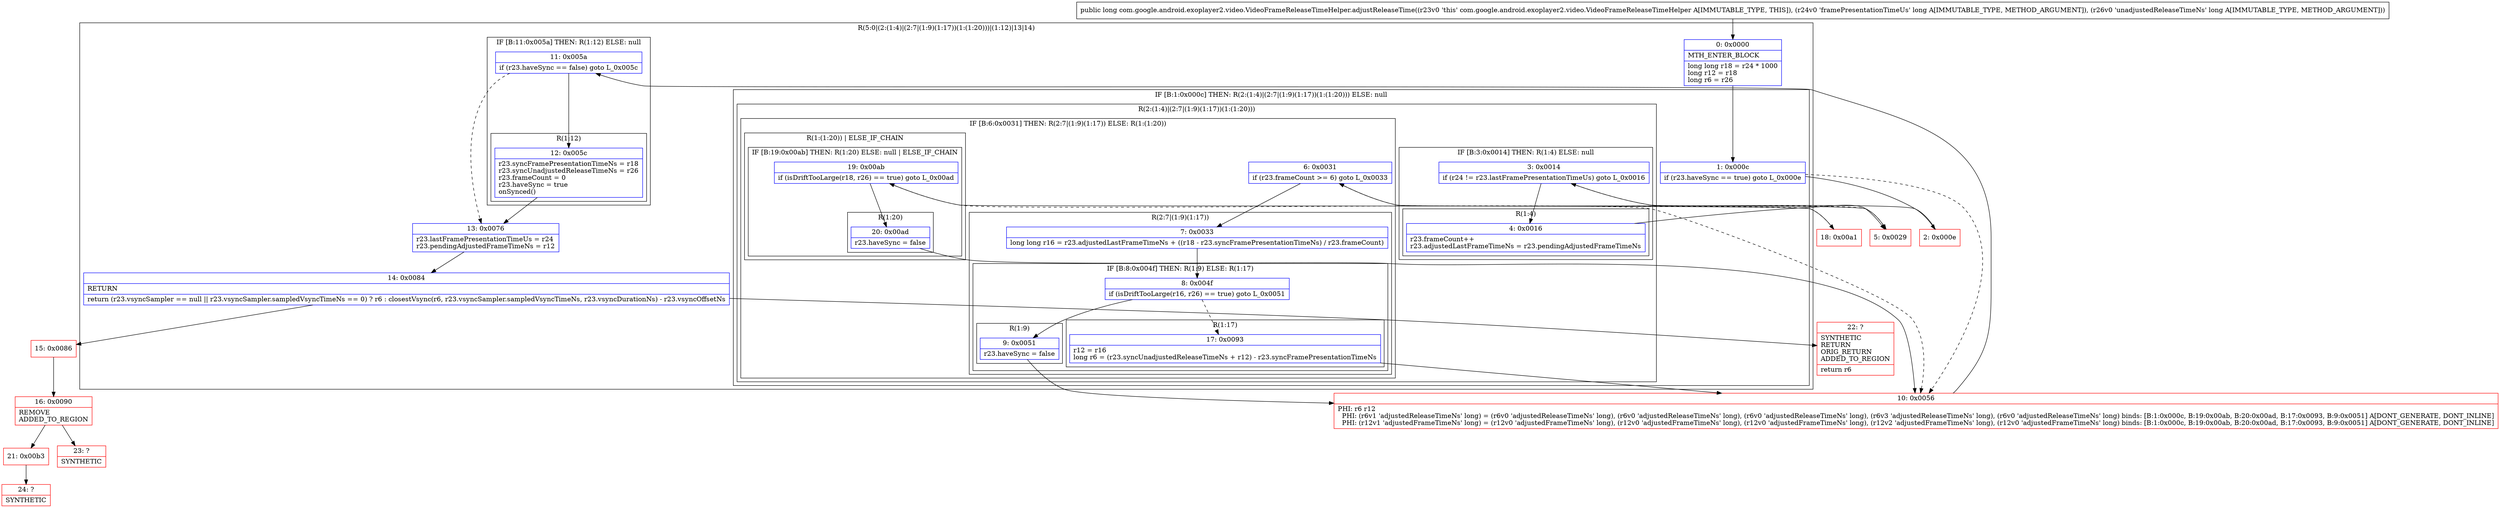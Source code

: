 digraph "CFG forcom.google.android.exoplayer2.video.VideoFrameReleaseTimeHelper.adjustReleaseTime(JJ)J" {
subgraph cluster_Region_1172765001 {
label = "R(5:0|(2:(1:4)|(2:7|(1:9)(1:17))(1:(1:20)))|(1:12)|13|14)";
node [shape=record,color=blue];
Node_0 [shape=record,label="{0\:\ 0x0000|MTH_ENTER_BLOCK\l|long long r18 = r24 * 1000\llong r12 = r18\llong r6 = r26\l}"];
subgraph cluster_IfRegion_1937679603 {
label = "IF [B:1:0x000c] THEN: R(2:(1:4)|(2:7|(1:9)(1:17))(1:(1:20))) ELSE: null";
node [shape=record,color=blue];
Node_1 [shape=record,label="{1\:\ 0x000c|if (r23.haveSync == true) goto L_0x000e\l}"];
subgraph cluster_Region_743560637 {
label = "R(2:(1:4)|(2:7|(1:9)(1:17))(1:(1:20)))";
node [shape=record,color=blue];
subgraph cluster_IfRegion_1640291982 {
label = "IF [B:3:0x0014] THEN: R(1:4) ELSE: null";
node [shape=record,color=blue];
Node_3 [shape=record,label="{3\:\ 0x0014|if (r24 != r23.lastFramePresentationTimeUs) goto L_0x0016\l}"];
subgraph cluster_Region_1549385732 {
label = "R(1:4)";
node [shape=record,color=blue];
Node_4 [shape=record,label="{4\:\ 0x0016|r23.frameCount++\lr23.adjustedLastFrameTimeNs = r23.pendingAdjustedFrameTimeNs\l}"];
}
}
subgraph cluster_IfRegion_1510391360 {
label = "IF [B:6:0x0031] THEN: R(2:7|(1:9)(1:17)) ELSE: R(1:(1:20))";
node [shape=record,color=blue];
Node_6 [shape=record,label="{6\:\ 0x0031|if (r23.frameCount \>= 6) goto L_0x0033\l}"];
subgraph cluster_Region_2058618302 {
label = "R(2:7|(1:9)(1:17))";
node [shape=record,color=blue];
Node_7 [shape=record,label="{7\:\ 0x0033|long long r16 = r23.adjustedLastFrameTimeNs + ((r18 \- r23.syncFramePresentationTimeNs) \/ r23.frameCount)\l}"];
subgraph cluster_IfRegion_749398269 {
label = "IF [B:8:0x004f] THEN: R(1:9) ELSE: R(1:17)";
node [shape=record,color=blue];
Node_8 [shape=record,label="{8\:\ 0x004f|if (isDriftTooLarge(r16, r26) == true) goto L_0x0051\l}"];
subgraph cluster_Region_2027447424 {
label = "R(1:9)";
node [shape=record,color=blue];
Node_9 [shape=record,label="{9\:\ 0x0051|r23.haveSync = false\l}"];
}
subgraph cluster_Region_1986632315 {
label = "R(1:17)";
node [shape=record,color=blue];
Node_17 [shape=record,label="{17\:\ 0x0093|r12 = r16\llong r6 = (r23.syncUnadjustedReleaseTimeNs + r12) \- r23.syncFramePresentationTimeNs\l}"];
}
}
}
subgraph cluster_Region_1068492219 {
label = "R(1:(1:20)) | ELSE_IF_CHAIN\l";
node [shape=record,color=blue];
subgraph cluster_IfRegion_1473420584 {
label = "IF [B:19:0x00ab] THEN: R(1:20) ELSE: null | ELSE_IF_CHAIN\l";
node [shape=record,color=blue];
Node_19 [shape=record,label="{19\:\ 0x00ab|if (isDriftTooLarge(r18, r26) == true) goto L_0x00ad\l}"];
subgraph cluster_Region_769936298 {
label = "R(1:20)";
node [shape=record,color=blue];
Node_20 [shape=record,label="{20\:\ 0x00ad|r23.haveSync = false\l}"];
}
}
}
}
}
}
subgraph cluster_IfRegion_1124013288 {
label = "IF [B:11:0x005a] THEN: R(1:12) ELSE: null";
node [shape=record,color=blue];
Node_11 [shape=record,label="{11\:\ 0x005a|if (r23.haveSync == false) goto L_0x005c\l}"];
subgraph cluster_Region_70719237 {
label = "R(1:12)";
node [shape=record,color=blue];
Node_12 [shape=record,label="{12\:\ 0x005c|r23.syncFramePresentationTimeNs = r18\lr23.syncUnadjustedReleaseTimeNs = r26\lr23.frameCount = 0\lr23.haveSync = true\lonSynced()\l}"];
}
}
Node_13 [shape=record,label="{13\:\ 0x0076|r23.lastFramePresentationTimeUs = r24\lr23.pendingAdjustedFrameTimeNs = r12\l}"];
Node_14 [shape=record,label="{14\:\ 0x0084|RETURN\l|return (r23.vsyncSampler == null \|\| r23.vsyncSampler.sampledVsyncTimeNs == 0) ? r6 : closestVsync(r6, r23.vsyncSampler.sampledVsyncTimeNs, r23.vsyncDurationNs) \- r23.vsyncOffsetNs\l}"];
}
Node_2 [shape=record,color=red,label="{2\:\ 0x000e}"];
Node_5 [shape=record,color=red,label="{5\:\ 0x0029}"];
Node_10 [shape=record,color=red,label="{10\:\ 0x0056|PHI: r6 r12 \l  PHI: (r6v1 'adjustedReleaseTimeNs' long) = (r6v0 'adjustedReleaseTimeNs' long), (r6v0 'adjustedReleaseTimeNs' long), (r6v0 'adjustedReleaseTimeNs' long), (r6v3 'adjustedReleaseTimeNs' long), (r6v0 'adjustedReleaseTimeNs' long) binds: [B:1:0x000c, B:19:0x00ab, B:20:0x00ad, B:17:0x0093, B:9:0x0051] A[DONT_GENERATE, DONT_INLINE]\l  PHI: (r12v1 'adjustedFrameTimeNs' long) = (r12v0 'adjustedFrameTimeNs' long), (r12v0 'adjustedFrameTimeNs' long), (r12v0 'adjustedFrameTimeNs' long), (r12v2 'adjustedFrameTimeNs' long), (r12v0 'adjustedFrameTimeNs' long) binds: [B:1:0x000c, B:19:0x00ab, B:20:0x00ad, B:17:0x0093, B:9:0x0051] A[DONT_GENERATE, DONT_INLINE]\l}"];
Node_15 [shape=record,color=red,label="{15\:\ 0x0086}"];
Node_16 [shape=record,color=red,label="{16\:\ 0x0090|REMOVE\lADDED_TO_REGION\l}"];
Node_18 [shape=record,color=red,label="{18\:\ 0x00a1}"];
Node_21 [shape=record,color=red,label="{21\:\ 0x00b3}"];
Node_22 [shape=record,color=red,label="{22\:\ ?|SYNTHETIC\lRETURN\lORIG_RETURN\lADDED_TO_REGION\l|return r6\l}"];
Node_23 [shape=record,color=red,label="{23\:\ ?|SYNTHETIC\l}"];
Node_24 [shape=record,color=red,label="{24\:\ ?|SYNTHETIC\l}"];
MethodNode[shape=record,label="{public long com.google.android.exoplayer2.video.VideoFrameReleaseTimeHelper.adjustReleaseTime((r23v0 'this' com.google.android.exoplayer2.video.VideoFrameReleaseTimeHelper A[IMMUTABLE_TYPE, THIS]), (r24v0 'framePresentationTimeUs' long A[IMMUTABLE_TYPE, METHOD_ARGUMENT]), (r26v0 'unadjustedReleaseTimeNs' long A[IMMUTABLE_TYPE, METHOD_ARGUMENT])) }"];
MethodNode -> Node_0;
Node_0 -> Node_1;
Node_1 -> Node_2;
Node_1 -> Node_10[style=dashed];
Node_3 -> Node_4;
Node_3 -> Node_5[style=dashed];
Node_4 -> Node_5;
Node_6 -> Node_7;
Node_6 -> Node_18[style=dashed];
Node_7 -> Node_8;
Node_8 -> Node_9;
Node_8 -> Node_17[style=dashed];
Node_9 -> Node_10;
Node_17 -> Node_10;
Node_19 -> Node_10[style=dashed];
Node_19 -> Node_20;
Node_20 -> Node_10;
Node_11 -> Node_12;
Node_11 -> Node_13[style=dashed];
Node_12 -> Node_13;
Node_13 -> Node_14;
Node_14 -> Node_15;
Node_14 -> Node_22;
Node_2 -> Node_3;
Node_5 -> Node_6;
Node_10 -> Node_11;
Node_15 -> Node_16;
Node_16 -> Node_21;
Node_16 -> Node_23;
Node_18 -> Node_19;
Node_21 -> Node_24;
}

